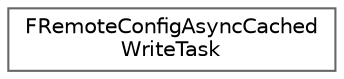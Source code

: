 digraph "Graphical Class Hierarchy"
{
 // INTERACTIVE_SVG=YES
 // LATEX_PDF_SIZE
  bgcolor="transparent";
  edge [fontname=Helvetica,fontsize=10,labelfontname=Helvetica,labelfontsize=10];
  node [fontname=Helvetica,fontsize=10,shape=box,height=0.2,width=0.4];
  rankdir="LR";
  Node0 [id="Node000000",label="FRemoteConfigAsyncCached\lWriteTask",height=0.2,width=0.4,color="grey40", fillcolor="white", style="filled",URL="$d7/d02/classFRemoteConfigAsyncCachedWriteTask.html",tooltip="Info for cached write tasks."];
}
